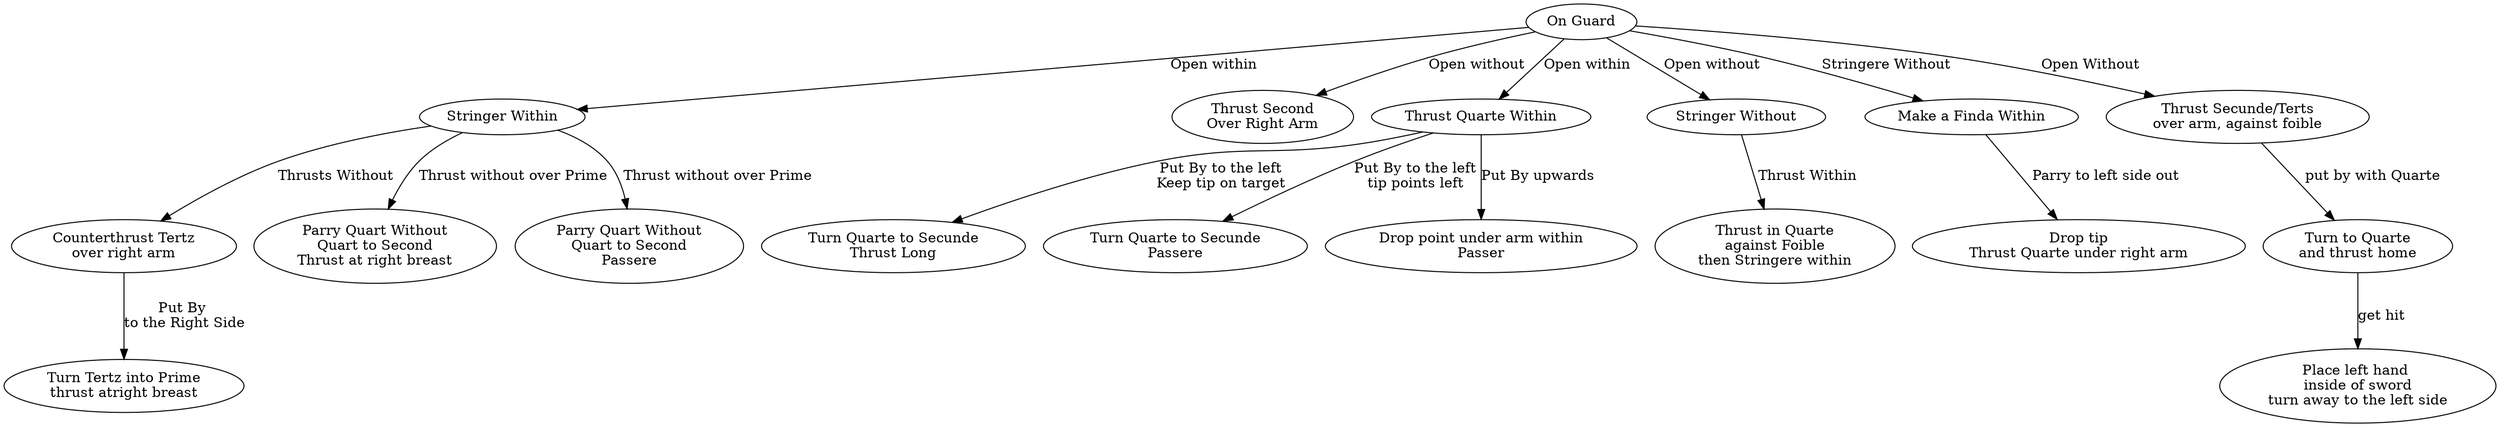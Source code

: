 digraph pallas_armata_flowchart {

onGuard [label="On Guard"]      // Starting position
stringerIn [label="Stringer Within"]  // node E
extendInThird [label="Counterthrust Tertz\nover right arm"]
passiere [label="Turn Tertz into Prime\nthrust atright breast"]

//note this is as Silver from the Stocatta ward. 
onGuard->stringerIn [label="Open within"] // edge B->E
stringerIn->extendInThird [label="Thrusts Without"]
extendInThird->passiere [label="Put By \nto the Right Side"]

parryQuartWithoutThrust [label="Parry Quart Without\nQuart to Second\nThrust at right breast"]
stringerIn->parryQuartWithoutThrust [label="Thrust without over Prime"]

parryQuartWithoutPass [label="Parry Quart Without\nQuart to Second\nPassere"]
stringerIn->parryQuartWithoutPass [label="Thrust without over Prime"]

thrustWithout [label="Thrust Second\nOver Right Arm"]  // node E
onGuard->thrustWithout [label="Open without"] // edge B->E

thrustIn [label="Thrust Quarte Within"]
onGuard->thrustIn [label="Open within"] // edge B->E
angulateSecunde [label="Turn Quarte to Secunde\nThrust Long"]
thrustIn->angulateSecunde [label="Put By to the left\nKeep tip on target"]
passereSecunde [label="Turn Quarte to Secunde\nPassere"]
thrustIn->passereSecunde [label="Put By to the left\ntip points left"]
passereQuarte [label="Drop point under arm within\nPasser"]
thrustIn->passereQuarte [label="Put By upwards"]

stringerWithout [label="Stringer Without"]  // node E
onGuard->stringerWithout [label="Open without"] // edge B->E
thrustQuarteOnWeak [label="Thrust in Quarte\nagainst Foible\nthen Stringere within"]
stringerWithout->thrustQuarteOnWeak [label="Thrust Within"]

findaWithin [label="Make a Finda Within"]
onGuard->findaWithin [label="Stringere Without"]
thrustToRightFlank [label="Drop tip\nThrust Quarte under right arm"]
findaWithin->thrustToRightFlank [label="Parry to left side out"]

thrustSecundeAgainstWeak [label="Thrust Secunde/Terts\nover arm, against foible"]
onGuard->thrustSecundeAgainstWeak [label="Open Without"]
reversi [label="Turn to Quarte\nand thrust home"]
thrustSecundeAgainstWeak->reversi [label="put by with Quarte"]
disarm [label="Place left hand \ninside of sword\nturn away to the left side"]
reversi->disarm [label="get hit"]
}
